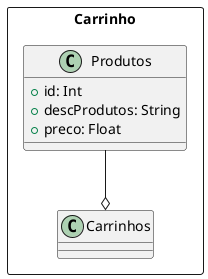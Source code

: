 @startuml carrinho
package Carrinho <<rectangle>> {

  ' Classes
  class Produtos {
    + id: Int
    + descProdutos: String
    + preco: Float
  }

  class Carrinhos {

  }

  ' Relacionamentos
  Produtos --o Carrinhos

}
@enduml